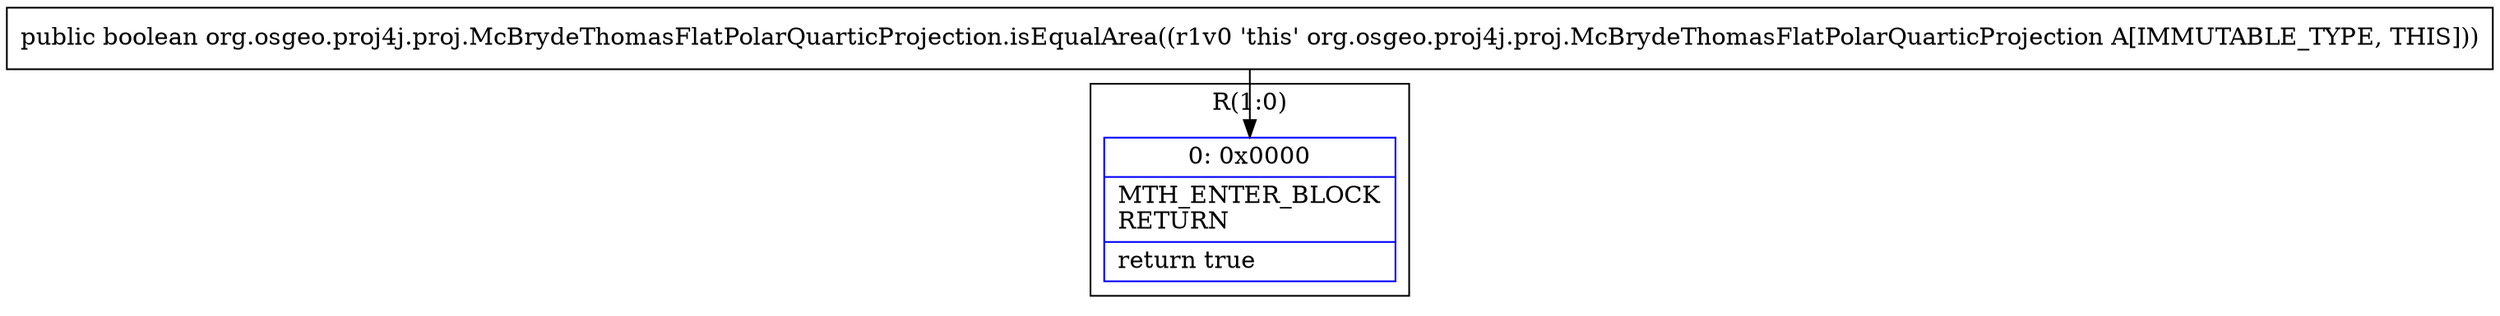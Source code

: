 digraph "CFG fororg.osgeo.proj4j.proj.McBrydeThomasFlatPolarQuarticProjection.isEqualArea()Z" {
subgraph cluster_Region_1895045624 {
label = "R(1:0)";
node [shape=record,color=blue];
Node_0 [shape=record,label="{0\:\ 0x0000|MTH_ENTER_BLOCK\lRETURN\l|return true\l}"];
}
MethodNode[shape=record,label="{public boolean org.osgeo.proj4j.proj.McBrydeThomasFlatPolarQuarticProjection.isEqualArea((r1v0 'this' org.osgeo.proj4j.proj.McBrydeThomasFlatPolarQuarticProjection A[IMMUTABLE_TYPE, THIS])) }"];
MethodNode -> Node_0;
}


